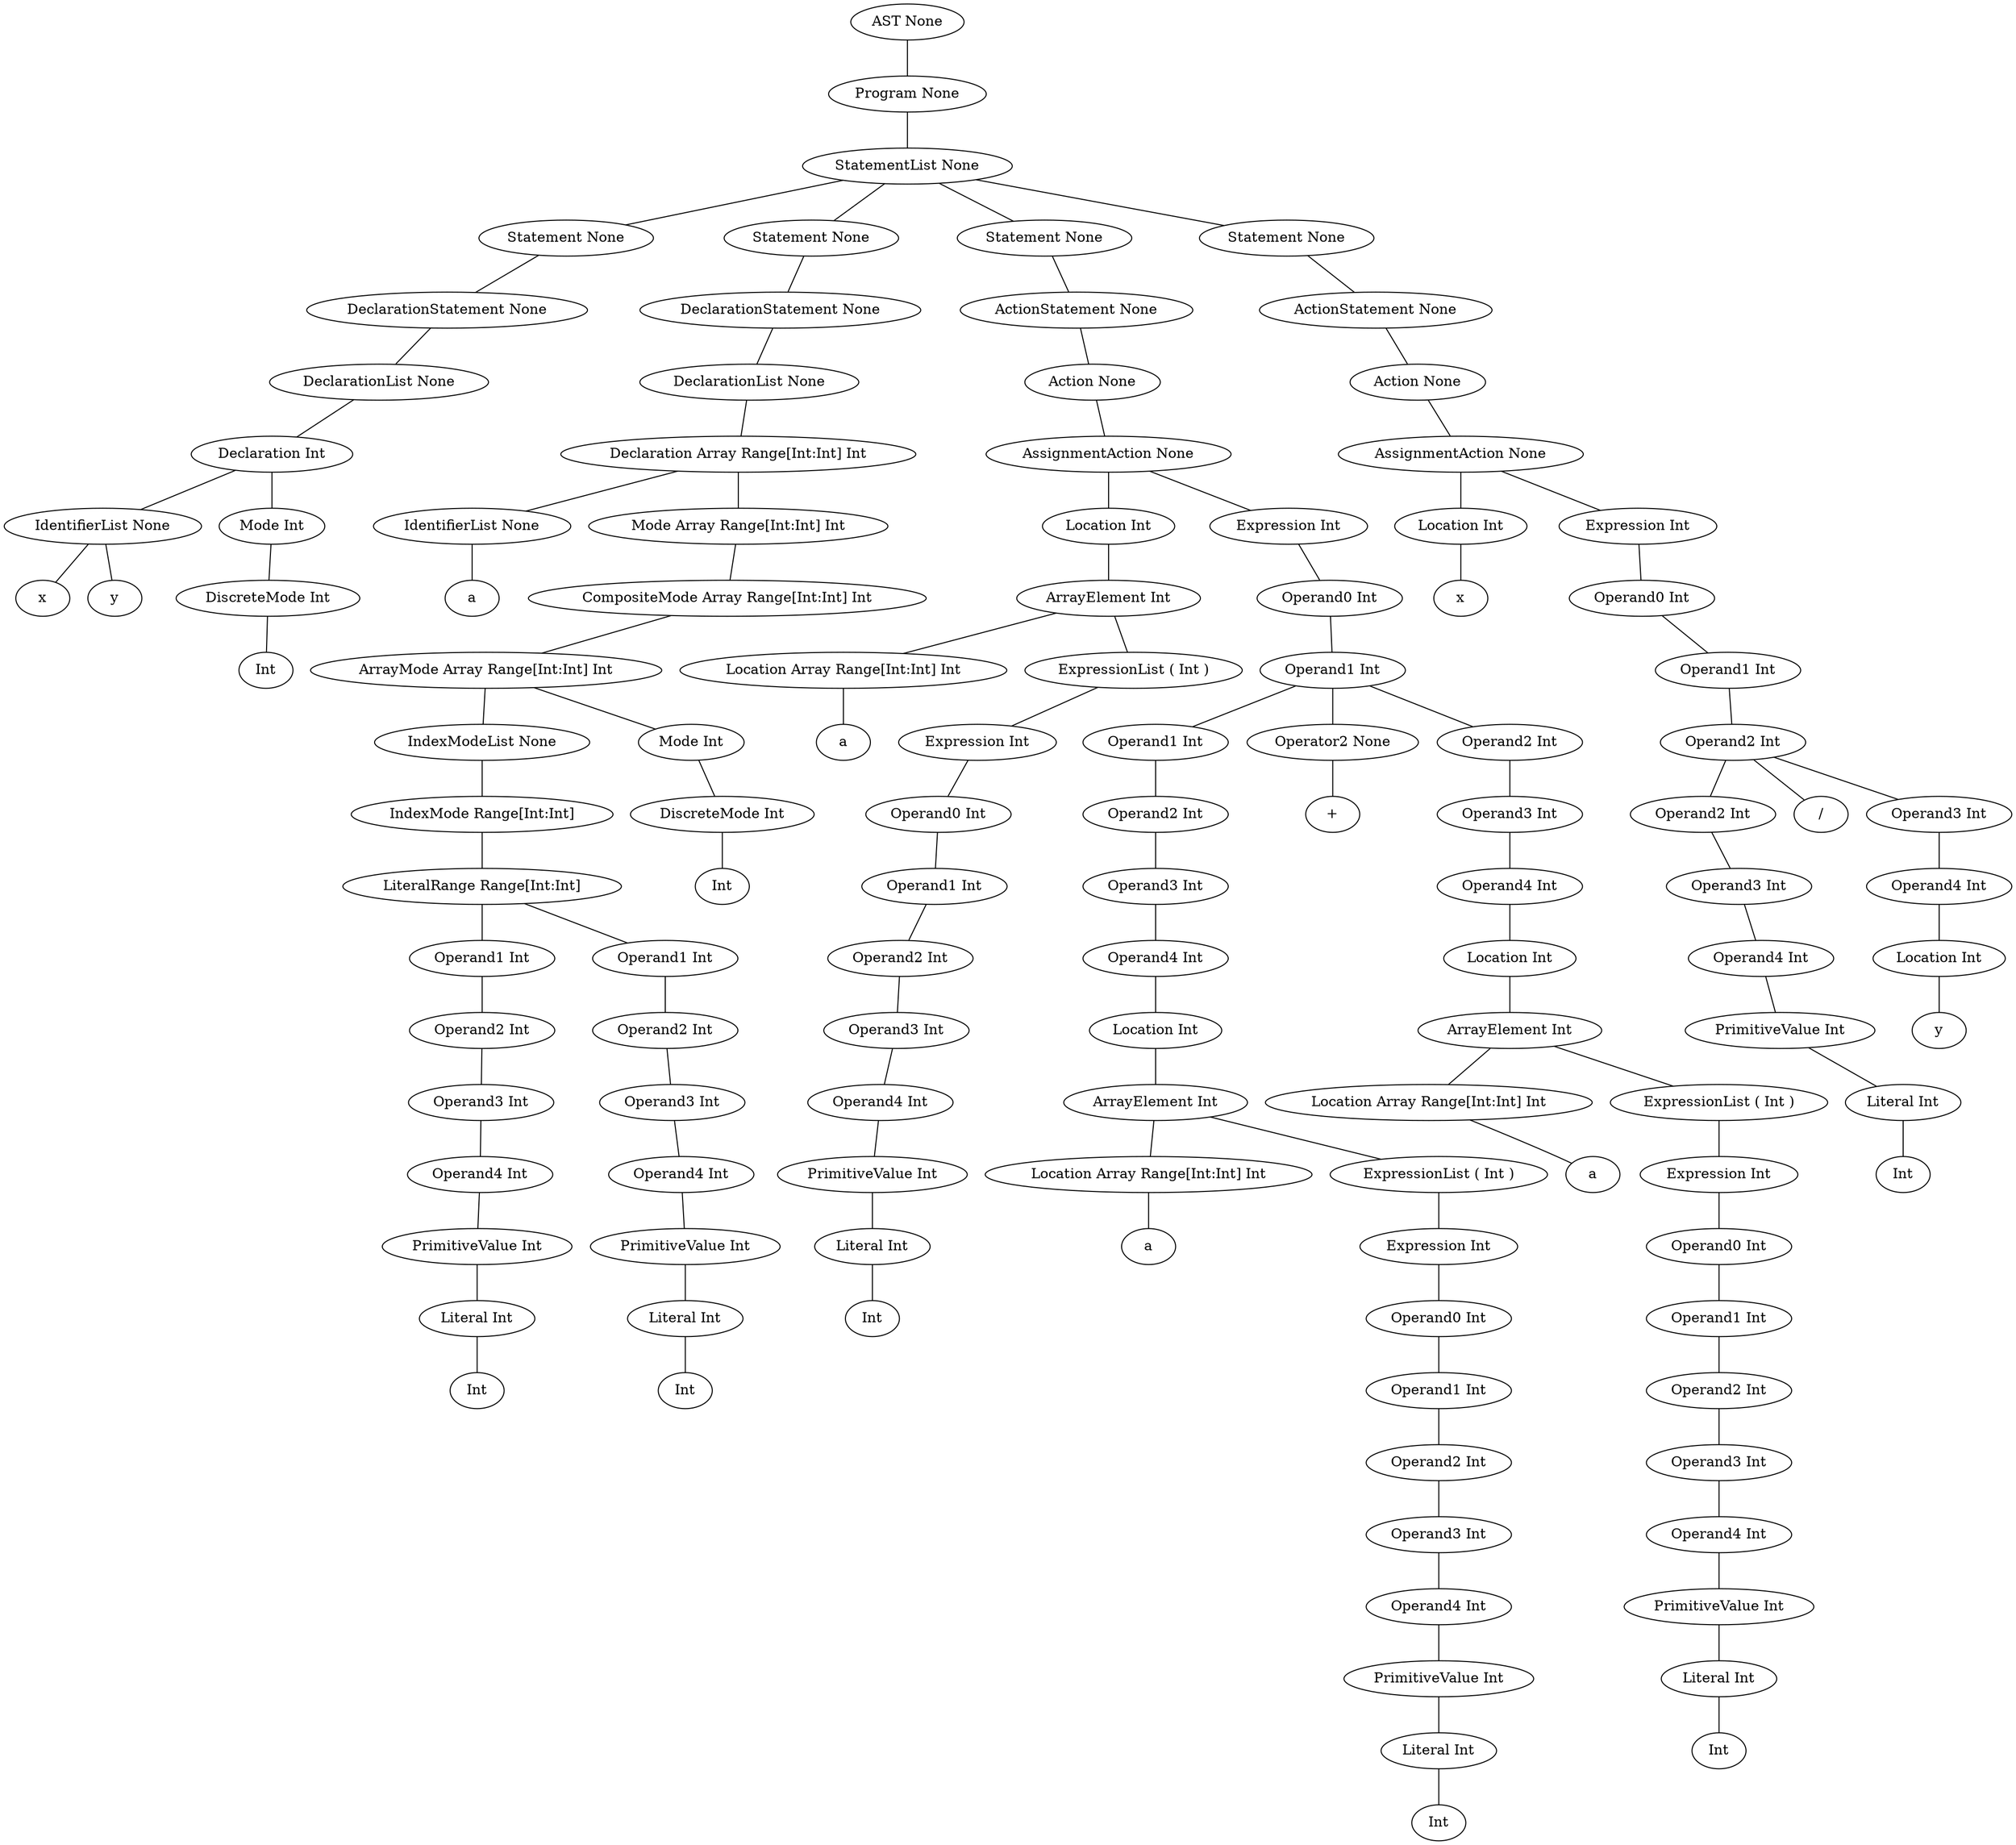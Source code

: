 graph G {
46797656 [label="AST None"];
46762864 [label="AST None"];
46797656 -- 46762864;
46762864 [label="Program None"];
46798048 [label="Program None"];
46762864 -- 46798048;
46798048 [label="StatementList None"];
46466104 [label="StatementList None"];
46798048 -- 46466104;
46466104 [label="Statement None"];
46465880 [label="Statement None"];
46466104 -- 46465880;
46465880 [label="DeclarationStatement None"];
46466384 [label="DeclarationStatement None"];
46465880 -- 46466384;
46466384 [label="DeclarationList None"];
46760288 [label="DeclarationList None"];
46466384 -- 46760288;
46760288 [label="Declaration Int"];
46760176 [label="Declaration Int"];
46760288 -- 46760176;
46760176 [label="IdentifierList None"];
13124809124315618203 [label=x];
46760176 -- 13124809124315618203;
9431366429718702660 [label=y];
46760176 -- 9431366429718702660;
46465712 [label="Declaration Int"];
46760288 -- 46465712;
46465712 [label="Mode Int"];
46465824 [label="Mode Int"];
46465712 -- 46465824;
46465824 [label="DiscreteMode Int"];
11384967227913596257 [label=Int];
46465824 -- 11384967227913596257;
46760512 [label="StatementList None"];
46798048 -- 46760512;
46760512 [label="Statement None"];
46760792 [label="Statement None"];
46760512 -- 46760792;
46760792 [label="DeclarationStatement None"];
46760568 [label="DeclarationStatement None"];
46760792 -- 46760568;
46760568 [label="DeclarationList None"];
46762192 [label="DeclarationList None"];
46760568 -- 46762192;
46762192 [label="Declaration Array Range[Int:Int] Int"];
46760400 [label="Declaration Array Range[Int:Int] Int"];
46762192 -- 46760400;
46760400 [label="IdentifierList None"];
9581805679195678391 [label=a];
46760400 -- 9581805679195678391;
46762136 [label="Declaration Array Range[Int:Int] Int"];
46762192 -- 46762136;
46762136 [label="Mode Array Range[Int:Int] Int"];
46760624 [label="Mode Array Range[Int:Int] Int"];
46762136 -- 46760624;
46760624 [label="CompositeMode Array Range[Int:Int] Int"];
46761744 [label="CompositeMode Array Range[Int:Int] Int"];
46760624 -- 46761744;
46761744 [label="ArrayMode Array Range[Int:Int] Int"];
46761800 [label="ArrayMode Array Range[Int:Int] Int"];
46761744 -- 46761800;
46761800 [label="IndexModeList None"];
46761240 [label="IndexModeList None"];
46761800 -- 46761240;
46761240 [label="IndexMode Range[Int:Int]"];
46761688 [label="IndexMode Range[Int:Int]"];
46761240 -- 46761688;
46761688 [label="LiteralRange Range[Int:Int]"];
46761128 [label="LiteralRange Range[Int:Int]"];
46761688 -- 46761128;
46761128 [label="Operand1 Int"];
46761072 [label="Operand1 Int"];
46761128 -- 46761072;
46761072 [label="Operand2 Int"];
46761016 [label="Operand2 Int"];
46761072 -- 46761016;
46761016 [label="Operand3 Int"];
46760736 [label="Operand3 Int"];
46761016 -- 46760736;
46760736 [label="Operand4 Int"];
46760848 [label="Operand4 Int"];
46760736 -- 46760848;
46760848 [label="PrimitiveValue Int"];
46760232 [label="PrimitiveValue Int"];
46760848 -- 46760232;
46760232 [label="Literal Int"];
12067983580759753541 [label=Int];
46760232 -- 12067983580759753541;
46761632 [label="LiteralRange Range[Int:Int]"];
46761688 -- 46761632;
46761632 [label="Operand1 Int"];
46761576 [label="Operand1 Int"];
46761632 -- 46761576;
46761576 [label="Operand2 Int"];
46761520 [label="Operand2 Int"];
46761576 -- 46761520;
46761520 [label="Operand3 Int"];
46761296 [label="Operand3 Int"];
46761520 -- 46761296;
46761296 [label="Operand4 Int"];
46761352 [label="Operand4 Int"];
46761296 -- 46761352;
46761352 [label="PrimitiveValue Int"];
46761184 [label="PrimitiveValue Int"];
46761352 -- 46761184;
46761184 [label="Literal Int"];
9659902165876112285 [label=Int];
46761184 -- 9659902165876112285;
46761912 [label="ArrayMode Array Range[Int:Int] Int"];
46761744 -- 46761912;
46761912 [label="Mode Int"];
46761856 [label="Mode Int"];
46761912 -- 46761856;
46761856 [label="DiscreteMode Int"];
12378560196797818191 [label=Int];
46761856 -- 12378560196797818191;
46797880 [label="StatementList None"];
46798048 -- 46797880;
46797880 [label="Statement None"];
46763872 [label="Statement None"];
46797880 -- 46763872;
46763872 [label="ActionStatement None"];
46762920 [label="ActionStatement None"];
46763872 -- 46762920;
46762920 [label="Action None"];
46797824 [label="Action None"];
46762920 -- 46797824;
46797824 [label="AssignmentAction None"];
46760960 [label="AssignmentAction None"];
46797824 -- 46760960;
46760960 [label="Location Int"];
46762696 [label="Location Int"];
46760960 -- 46762696;
46762696 [label="ArrayElement Int"];
46466216 [label="ArrayElement Int"];
46762696 -- 46466216;
46466216 [label="Location Array Range[Int:Int] Int"];
10683135056147441612 [label=a];
46466216 -- 10683135056147441612;
46762640 [label="ArrayElement Int"];
46762696 -- 46762640;
46762640 [label="ExpressionList ( Int )"];
46762584 [label="ExpressionList ( Int )"];
46762640 -- 46762584;
46762584 [label="Expression Int"];
46762528 [label="Expression Int"];
46762584 -- 46762528;
46762528 [label="Operand0 Int"];
46762472 [label="Operand0 Int"];
46762528 -- 46762472;
46762472 [label="Operand1 Int"];
46762416 [label="Operand1 Int"];
46762472 -- 46762416;
46762416 [label="Operand2 Int"];
46762360 [label="Operand2 Int"];
46762416 -- 46762360;
46762360 [label="Operand3 Int"];
46466272 [label="Operand3 Int"];
46762360 -- 46466272;
46466272 [label="Operand4 Int"];
46761408 [label="Operand4 Int"];
46466272 -- 46761408;
46761408 [label="PrimitiveValue Int"];
46762248 [label="PrimitiveValue Int"];
46761408 -- 46762248;
46762248 [label="Literal Int"];
12553534151404741906 [label=Int];
46762248 -- 12553534151404741906;
46797768 [label="AssignmentAction None"];
46797824 -- 46797768;
46797768 [label="Expression Int"];
46763816 [label="Expression Int"];
46797768 -- 46763816;
46763816 [label="Operand0 Int"];
46797544 [label="Operand0 Int"];
46763816 -- 46797544;
46797544 [label="Operand1 Int"];
46763592 [label="Operand1 Int"];
46797544 -- 46763592;
46763592 [label="Operand1 Int"];
46762304 [label="Operand1 Int"];
46763592 -- 46762304;
46762304 [label="Operand2 Int"];
46763760 [label="Operand2 Int"];
46762304 -- 46763760;
46763760 [label="Operand3 Int"];
46763648 [label="Operand3 Int"];
46763760 -- 46763648;
46763648 [label="Operand4 Int"];
46761968 [label="Operand4 Int"];
46763648 -- 46761968;
46761968 [label="Location Int"];
46763536 [label="Location Int"];
46761968 -- 46763536;
46763536 [label="ArrayElement Int"];
46762808 [label="ArrayElement Int"];
46763536 -- 46762808;
46762808 [label="Location Array Range[Int:Int] Int"];
11084074413077222228 [label=a];
46762808 -- 11084074413077222228;
46763480 [label="ArrayElement Int"];
46763536 -- 46763480;
46763480 [label="ExpressionList ( Int )"];
46763424 [label="ExpressionList ( Int )"];
46763480 -- 46763424;
46763424 [label="Expression Int"];
46763368 [label="Expression Int"];
46763424 -- 46763368;
46763368 [label="Operand0 Int"];
46763312 [label="Operand0 Int"];
46763368 -- 46763312;
46763312 [label="Operand1 Int"];
46763256 [label="Operand1 Int"];
46763312 -- 46763256;
46763256 [label="Operand2 Int"];
46763200 [label="Operand2 Int"];
46763256 -- 46763200;
46763200 [label="Operand3 Int"];
46762976 [label="Operand3 Int"];
46763200 -- 46762976;
46762976 [label="Operand4 Int"];
46763032 [label="Operand4 Int"];
46762976 -- 46763032;
46763032 [label="PrimitiveValue Int"];
46762752 [label="PrimitiveValue Int"];
46763032 -- 46762752;
46762752 [label="Literal Int"];
12127303288958296567 [label=Int];
46762752 -- 12127303288958296567;
46763144 [label="Operand1 Int"];
46797544 -- 46763144;
46763144 [label="Operator2 None"];
13074300483664704458 [label="+"];
46763144 -- 13074300483664704458;
46796872 [label="Operand1 Int"];
46797544 -- 46796872;
46796872 [label="Operand2 Int"];
46797712 [label="Operand2 Int"];
46796872 -- 46797712;
46797712 [label="Operand3 Int"];
46797600 [label="Operand3 Int"];
46797712 -- 46797600;
46797600 [label="Operand4 Int"];
46763984 [label="Operand4 Int"];
46797600 -- 46763984;
46763984 [label="Location Int"];
46797488 [label="Location Int"];
46763984 -- 46797488;
46797488 [label="ArrayElement Int"];
46763704 [label="ArrayElement Int"];
46797488 -- 46763704;
46763704 [label="Location Array Range[Int:Int] Int"];
13238446883783767283 [label=a];
46763704 -- 13238446883783767283;
46797432 [label="ArrayElement Int"];
46797488 -- 46797432;
46797432 [label="ExpressionList ( Int )"];
46797376 [label="ExpressionList ( Int )"];
46797432 -- 46797376;
46797376 [label="Expression Int"];
46797320 [label="Expression Int"];
46797376 -- 46797320;
46797320 [label="Operand0 Int"];
46797264 [label="Operand0 Int"];
46797320 -- 46797264;
46797264 [label="Operand1 Int"];
46797208 [label="Operand1 Int"];
46797264 -- 46797208;
46797208 [label="Operand2 Int"];
46797152 [label="Operand2 Int"];
46797208 -- 46797152;
46797152 [label="Operand3 Int"];
46796928 [label="Operand3 Int"];
46797152 -- 46796928;
46796928 [label="Operand4 Int"];
46796984 [label="Operand4 Int"];
46796928 -- 46796984;
46796984 [label="PrimitiveValue Int"];
46763928 [label="PrimitiveValue Int"];
46796984 -- 46763928;
46763928 [label="Literal Int"];
11453378460545559288 [label=Int];
46763928 -- 11453378460545559288;
46798888 [label="StatementList None"];
46798048 -- 46798888;
46798888 [label="Statement None"];
46798832 [label="Statement None"];
46798888 -- 46798832;
46798832 [label="ActionStatement None"];
46797992 [label="ActionStatement None"];
46798832 -- 46797992;
46797992 [label="Action None"];
46798160 [label="Action None"];
46797992 -- 46798160;
46798160 [label="AssignmentAction None"];
46760456 [label="AssignmentAction None"];
46798160 -- 46760456;
46760456 [label="Location Int"];
13372268630239887541 [label=x];
46760456 -- 13372268630239887541;
46798776 [label="AssignmentAction None"];
46798160 -- 46798776;
46798776 [label="Expression Int"];
46798720 [label="Expression Int"];
46798776 -- 46798720;
46798720 [label="Operand0 Int"];
46798384 [label="Operand0 Int"];
46798720 -- 46798384;
46798384 [label="Operand1 Int"];
46798608 [label="Operand1 Int"];
46798384 -- 46798608;
46798608 [label="Operand2 Int"];
46798272 [label="Operand2 Int"];
46798608 -- 46798272;
46798272 [label="Operand2 Int"];
46798216 [label="Operand2 Int"];
46798272 -- 46798216;
46798216 [label="Operand3 Int"];
46760680 [label="Operand3 Int"];
46798216 -- 46760680;
46760680 [label="Operand4 Int"];
46797096 [label="Operand4 Int"];
46760680 -- 46797096;
46797096 [label="PrimitiveValue Int"];
46797936 [label="PrimitiveValue Int"];
46797096 -- 46797936;
46797936 [label="Literal Int"];
13385262906057504810 [label=Int];
46797936 -- 13385262906057504810;
11476173412299785652 [label="/"];
46798608 -- 11476173412299785652;
46798440 [label="Operand2 Int"];
46798608 -- 46798440;
46798440 [label="Operand3 Int"];
46798496 [label="Operand3 Int"];
46798440 -- 46798496;
46798496 [label="Operand4 Int"];
46798328 [label="Operand4 Int"];
46798496 -- 46798328;
46798328 [label="Location Int"];
12134924192943762116 [label=y];
46798328 -- 12134924192943762116;
}

